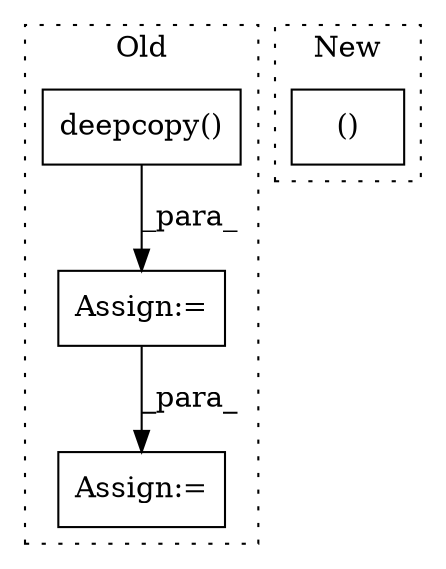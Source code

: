 digraph G {
subgraph cluster0 {
1 [label="deepcopy()" a="75" s="11638,11666" l="14,1" shape="box"];
3 [label="Assign:=" a="68" s="11635" l="3" shape="box"];
4 [label="Assign:=" a="68" s="11776" l="3" shape="box"];
label = "Old";
style="dotted";
}
subgraph cluster1 {
2 [label="()" a="54" s="11741" l="24" shape="box"];
label = "New";
style="dotted";
}
1 -> 3 [label="_para_"];
3 -> 4 [label="_para_"];
}